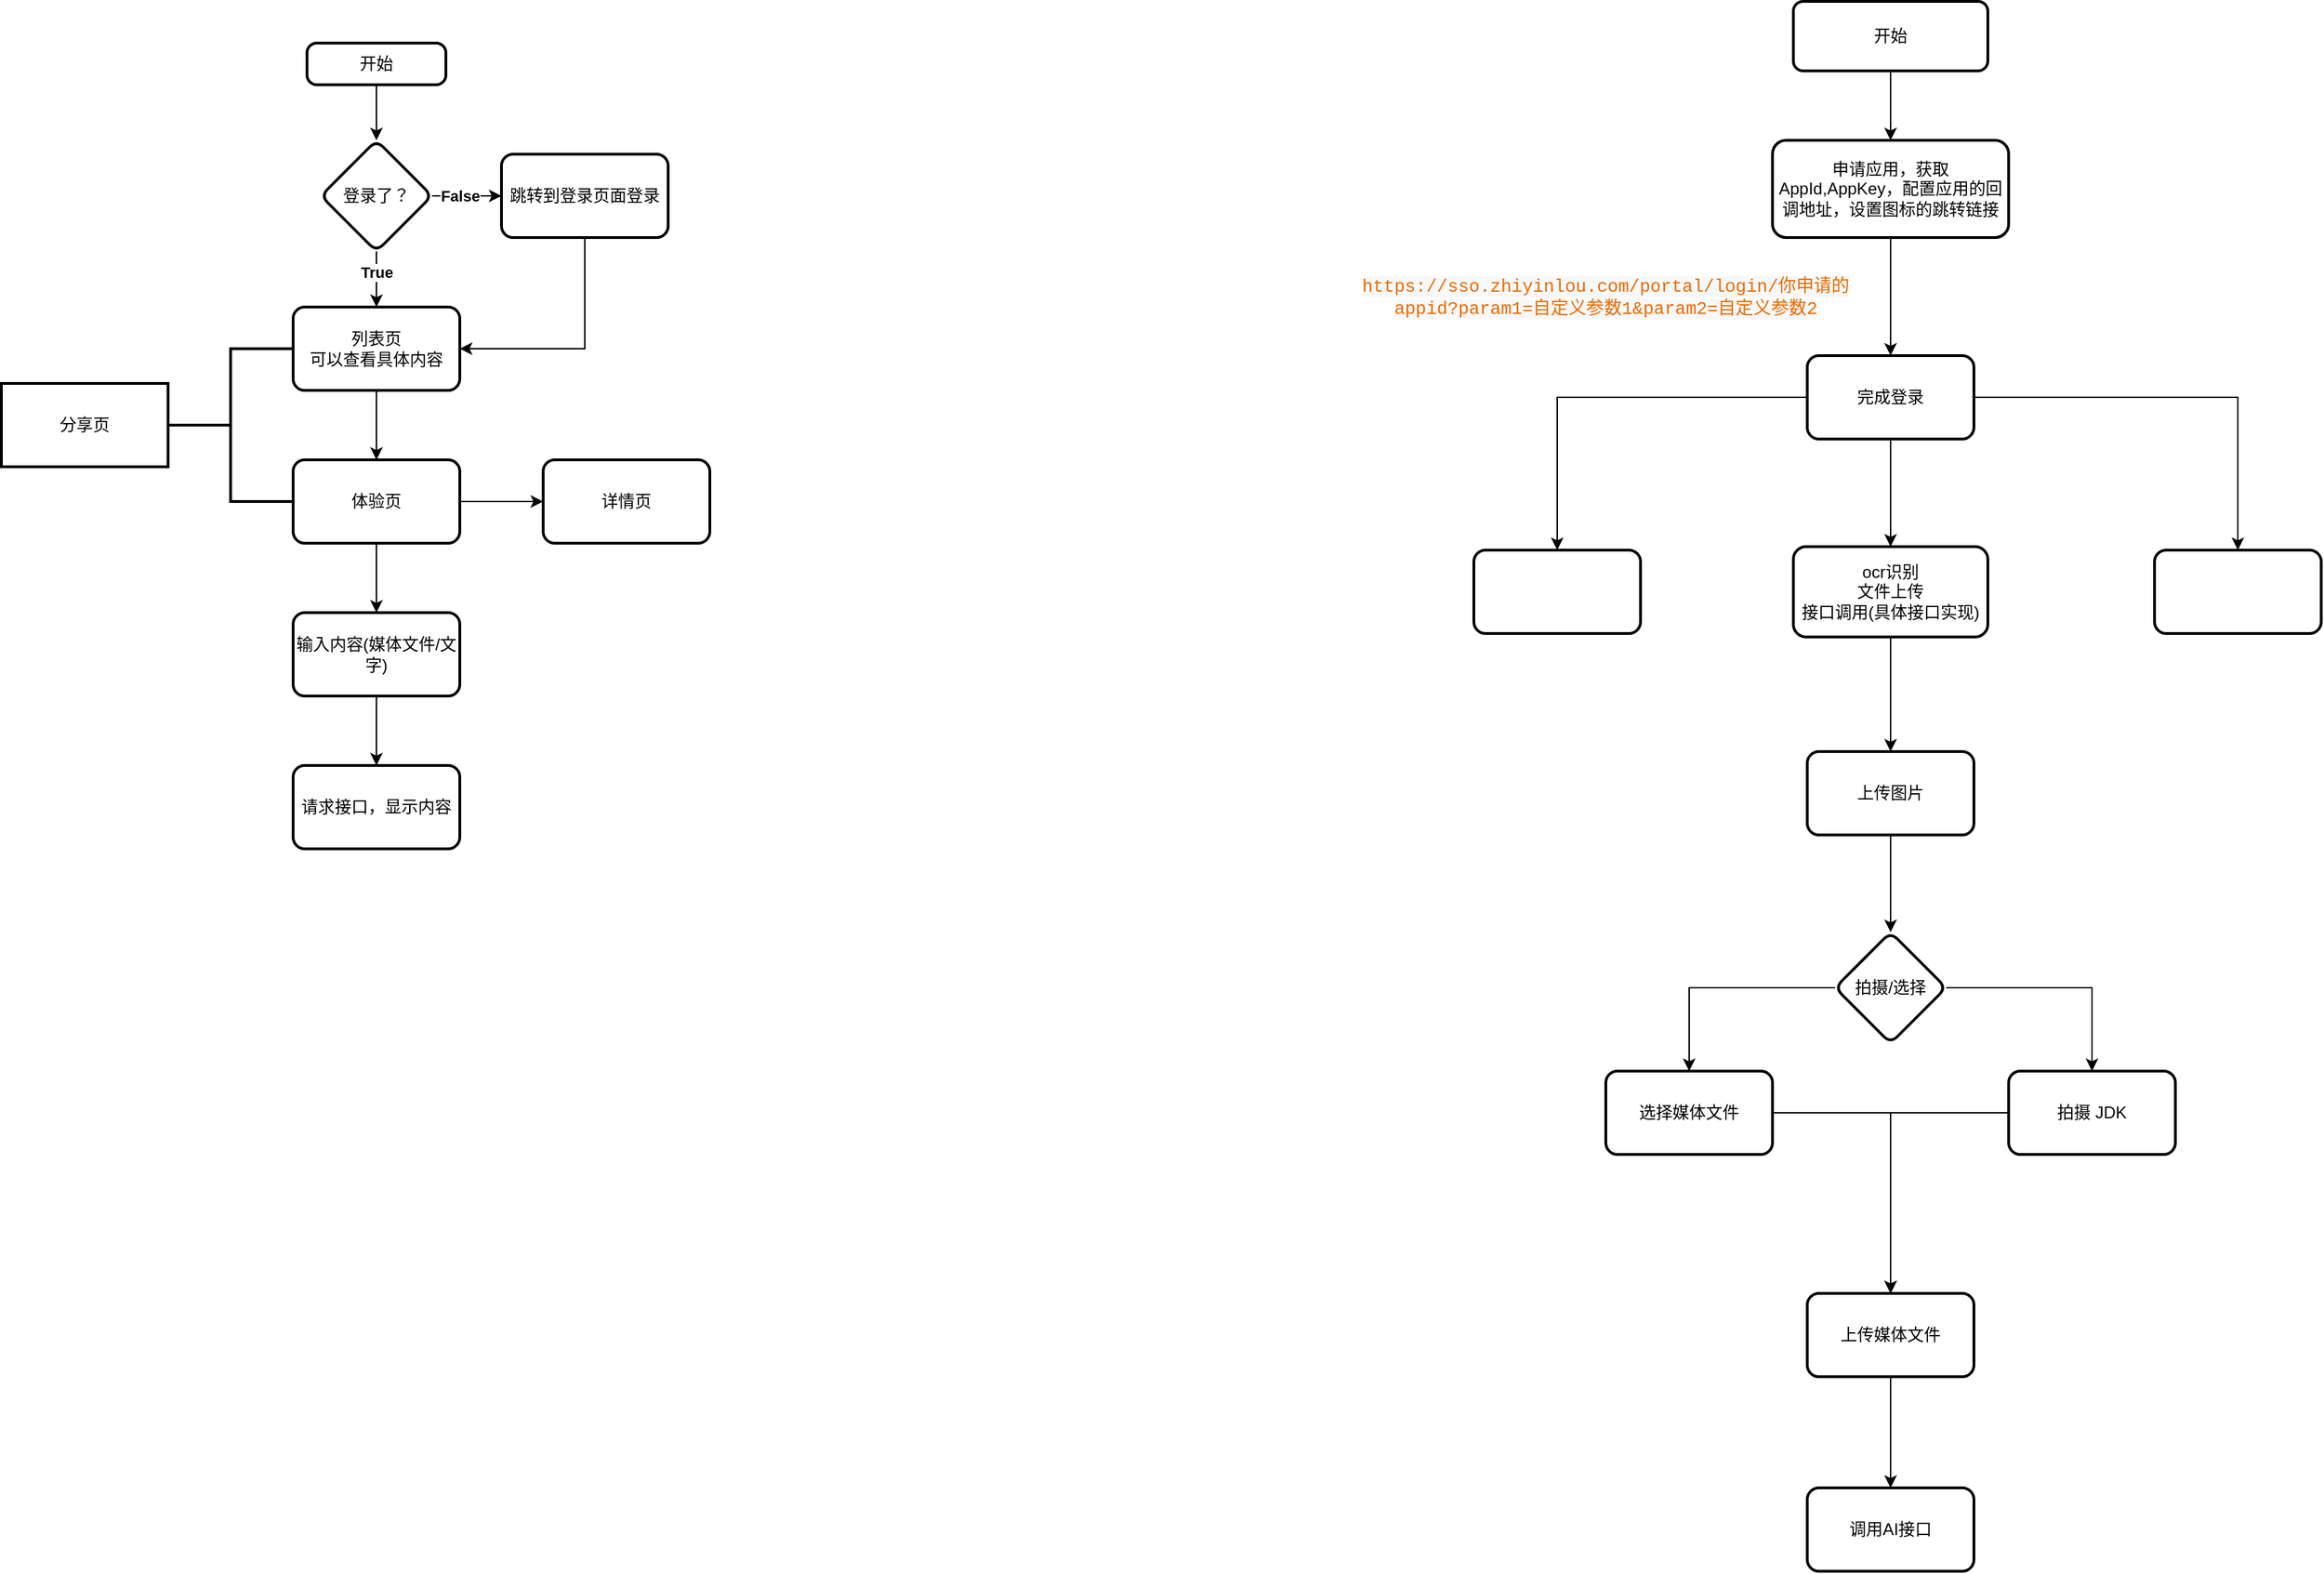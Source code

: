 <mxfile version="14.7.3" type="github">
  <diagram id="-9txFbedZ_HAj2P2Yp_4" name="Page-1">
    <mxGraphModel dx="1346" dy="936" grid="1" gridSize="10" guides="1" tooltips="1" connect="1" arrows="1" fold="1" page="0" pageScale="1" pageWidth="827" pageHeight="1169" math="0" shadow="0">
      <root>
        <mxCell id="0" />
        <mxCell id="1" parent="0" />
        <mxCell id="Ib_39vfmiWtISZfq1gjp-3" value="" style="edgeStyle=orthogonalEdgeStyle;rounded=0;orthogonalLoop=1;jettySize=auto;html=1;" parent="1" source="Ib_39vfmiWtISZfq1gjp-1" target="Ib_39vfmiWtISZfq1gjp-2" edge="1">
          <mxGeometry relative="1" as="geometry" />
        </mxCell>
        <mxCell id="Ib_39vfmiWtISZfq1gjp-1" value="开始" style="rounded=1;whiteSpace=wrap;html=1;absoluteArcSize=1;arcSize=14;strokeWidth=2;" parent="1" vertex="1">
          <mxGeometry x="-140" y="-260" width="100" height="30" as="geometry" />
        </mxCell>
        <mxCell id="Ib_39vfmiWtISZfq1gjp-5" value="" style="edgeStyle=orthogonalEdgeStyle;rounded=0;orthogonalLoop=1;jettySize=auto;html=1;" parent="1" source="Ib_39vfmiWtISZfq1gjp-2" target="Ib_39vfmiWtISZfq1gjp-4" edge="1">
          <mxGeometry relative="1" as="geometry" />
        </mxCell>
        <mxCell id="Ib_39vfmiWtISZfq1gjp-6" value="True" style="edgeLabel;html=1;align=center;verticalAlign=middle;resizable=0;points=[];fontStyle=1" parent="Ib_39vfmiWtISZfq1gjp-5" vertex="1" connectable="0">
          <mxGeometry x="-0.267" relative="1" as="geometry">
            <mxPoint as="offset" />
          </mxGeometry>
        </mxCell>
        <mxCell id="Ib_39vfmiWtISZfq1gjp-8" value="" style="edgeStyle=orthogonalEdgeStyle;rounded=0;orthogonalLoop=1;jettySize=auto;html=1;" parent="1" source="Ib_39vfmiWtISZfq1gjp-2" target="Ib_39vfmiWtISZfq1gjp-7" edge="1">
          <mxGeometry relative="1" as="geometry" />
        </mxCell>
        <mxCell id="Ib_39vfmiWtISZfq1gjp-10" value="False" style="edgeLabel;html=1;align=center;verticalAlign=middle;resizable=0;points=[];fontStyle=1" parent="Ib_39vfmiWtISZfq1gjp-8" vertex="1" connectable="0">
          <mxGeometry x="-0.04" y="-1" relative="1" as="geometry">
            <mxPoint x="-4" y="-1" as="offset" />
          </mxGeometry>
        </mxCell>
        <mxCell id="Ib_39vfmiWtISZfq1gjp-2" value="登录了？" style="rhombus;whiteSpace=wrap;html=1;rounded=1;strokeWidth=2;arcSize=14;" parent="1" vertex="1">
          <mxGeometry x="-130" y="-190" width="80" height="80" as="geometry" />
        </mxCell>
        <mxCell id="Ib_39vfmiWtISZfq1gjp-13" value="" style="edgeStyle=orthogonalEdgeStyle;rounded=0;orthogonalLoop=1;jettySize=auto;html=1;" parent="1" source="Ib_39vfmiWtISZfq1gjp-4" target="Ib_39vfmiWtISZfq1gjp-12" edge="1">
          <mxGeometry relative="1" as="geometry" />
        </mxCell>
        <mxCell id="Ib_39vfmiWtISZfq1gjp-4" value="列表页&lt;br&gt;可以查看具体内容" style="whiteSpace=wrap;html=1;rounded=1;strokeWidth=2;arcSize=14;" parent="1" vertex="1">
          <mxGeometry x="-150" y="-70" width="120" height="60" as="geometry" />
        </mxCell>
        <mxCell id="Ib_39vfmiWtISZfq1gjp-9" style="edgeStyle=orthogonalEdgeStyle;rounded=0;orthogonalLoop=1;jettySize=auto;html=1;exitX=0.5;exitY=1;exitDx=0;exitDy=0;entryX=1;entryY=0.5;entryDx=0;entryDy=0;" parent="1" source="Ib_39vfmiWtISZfq1gjp-7" target="Ib_39vfmiWtISZfq1gjp-4" edge="1">
          <mxGeometry relative="1" as="geometry" />
        </mxCell>
        <mxCell id="Ib_39vfmiWtISZfq1gjp-7" value="跳转到登录页面登录" style="whiteSpace=wrap;html=1;rounded=1;strokeWidth=2;arcSize=14;" parent="1" vertex="1">
          <mxGeometry y="-180" width="120" height="60" as="geometry" />
        </mxCell>
        <mxCell id="Ib_39vfmiWtISZfq1gjp-15" value="" style="edgeStyle=orthogonalEdgeStyle;rounded=0;orthogonalLoop=1;jettySize=auto;html=1;" parent="1" source="Ib_39vfmiWtISZfq1gjp-12" target="Ib_39vfmiWtISZfq1gjp-14" edge="1">
          <mxGeometry relative="1" as="geometry" />
        </mxCell>
        <mxCell id="Ib_39vfmiWtISZfq1gjp-19" value="" style="edgeStyle=orthogonalEdgeStyle;rounded=0;orthogonalLoop=1;jettySize=auto;html=1;" parent="1" source="Ib_39vfmiWtISZfq1gjp-12" target="Ib_39vfmiWtISZfq1gjp-18" edge="1">
          <mxGeometry relative="1" as="geometry" />
        </mxCell>
        <mxCell id="Ib_39vfmiWtISZfq1gjp-12" value="体验页" style="whiteSpace=wrap;html=1;rounded=1;strokeWidth=2;arcSize=14;" parent="1" vertex="1">
          <mxGeometry x="-150" y="40" width="120" height="60" as="geometry" />
        </mxCell>
        <mxCell id="Ib_39vfmiWtISZfq1gjp-17" value="" style="edgeStyle=orthogonalEdgeStyle;rounded=0;orthogonalLoop=1;jettySize=auto;html=1;" parent="1" source="Ib_39vfmiWtISZfq1gjp-14" target="Ib_39vfmiWtISZfq1gjp-16" edge="1">
          <mxGeometry relative="1" as="geometry" />
        </mxCell>
        <mxCell id="Ib_39vfmiWtISZfq1gjp-14" value="输入内容(媒体文件/文字)" style="whiteSpace=wrap;html=1;rounded=1;strokeWidth=2;arcSize=14;" parent="1" vertex="1">
          <mxGeometry x="-150" y="150" width="120" height="60" as="geometry" />
        </mxCell>
        <mxCell id="Ib_39vfmiWtISZfq1gjp-16" value="请求接口，显示内容" style="whiteSpace=wrap;html=1;rounded=1;strokeWidth=2;arcSize=14;" parent="1" vertex="1">
          <mxGeometry x="-150" y="260" width="120" height="60" as="geometry" />
        </mxCell>
        <mxCell id="Ib_39vfmiWtISZfq1gjp-18" value="详情页" style="whiteSpace=wrap;html=1;rounded=1;strokeWidth=2;arcSize=14;" parent="1" vertex="1">
          <mxGeometry x="30" y="40" width="120" height="60" as="geometry" />
        </mxCell>
        <mxCell id="Ib_39vfmiWtISZfq1gjp-20" value="" style="strokeWidth=2;html=1;shape=mxgraph.flowchart.annotation_2;align=left;labelPosition=right;pointerEvents=1;" parent="1" vertex="1">
          <mxGeometry x="-240" y="-40" width="90" height="110" as="geometry" />
        </mxCell>
        <mxCell id="Ib_39vfmiWtISZfq1gjp-21" value="分享页" style="whiteSpace=wrap;html=1;align=center;strokeWidth=2;rounded=0;shadow=0;" parent="1" vertex="1">
          <mxGeometry x="-360" y="-15" width="120" height="60" as="geometry" />
        </mxCell>
        <mxCell id="kHVaj7a_OxEphvGJ10V0-3" value="" style="edgeStyle=orthogonalEdgeStyle;rounded=0;orthogonalLoop=1;jettySize=auto;html=1;" parent="1" source="kHVaj7a_OxEphvGJ10V0-1" target="kHVaj7a_OxEphvGJ10V0-2" edge="1">
          <mxGeometry relative="1" as="geometry" />
        </mxCell>
        <mxCell id="kHVaj7a_OxEphvGJ10V0-1" value="开始" style="rounded=1;whiteSpace=wrap;html=1;absoluteArcSize=1;arcSize=14;strokeWidth=2;" parent="1" vertex="1">
          <mxGeometry x="930" y="-290" width="140" height="50" as="geometry" />
        </mxCell>
        <mxCell id="WPL76zGO6GGxPeFvwat_-2" value="" style="edgeStyle=orthogonalEdgeStyle;rounded=0;orthogonalLoop=1;jettySize=auto;html=1;" edge="1" parent="1" source="kHVaj7a_OxEphvGJ10V0-2" target="WPL76zGO6GGxPeFvwat_-1">
          <mxGeometry relative="1" as="geometry" />
        </mxCell>
        <mxCell id="kHVaj7a_OxEphvGJ10V0-2" value="申请应用，获取AppId,AppKey，配置应用的回调地址，设置图标的跳转链接" style="whiteSpace=wrap;html=1;rounded=1;strokeWidth=2;arcSize=14;" parent="1" vertex="1">
          <mxGeometry x="915" y="-190" width="170" height="70" as="geometry" />
        </mxCell>
        <mxCell id="WPL76zGO6GGxPeFvwat_-4" value="" style="edgeStyle=orthogonalEdgeStyle;rounded=0;orthogonalLoop=1;jettySize=auto;html=1;" edge="1" parent="1" source="WPL76zGO6GGxPeFvwat_-1" target="WPL76zGO6GGxPeFvwat_-3">
          <mxGeometry relative="1" as="geometry" />
        </mxCell>
        <mxCell id="WPL76zGO6GGxPeFvwat_-8" value="" style="edgeStyle=orthogonalEdgeStyle;rounded=0;orthogonalLoop=1;jettySize=auto;html=1;" edge="1" parent="1" source="WPL76zGO6GGxPeFvwat_-1" target="WPL76zGO6GGxPeFvwat_-7">
          <mxGeometry relative="1" as="geometry" />
        </mxCell>
        <mxCell id="WPL76zGO6GGxPeFvwat_-10" value="" style="edgeStyle=orthogonalEdgeStyle;rounded=0;orthogonalLoop=1;jettySize=auto;html=1;" edge="1" parent="1" source="WPL76zGO6GGxPeFvwat_-1" target="WPL76zGO6GGxPeFvwat_-9">
          <mxGeometry relative="1" as="geometry" />
        </mxCell>
        <mxCell id="WPL76zGO6GGxPeFvwat_-1" value="完成登录" style="whiteSpace=wrap;html=1;rounded=1;strokeWidth=2;arcSize=14;" vertex="1" parent="1">
          <mxGeometry x="940" y="-35" width="120" height="60" as="geometry" />
        </mxCell>
        <mxCell id="WPL76zGO6GGxPeFvwat_-12" value="" style="edgeStyle=orthogonalEdgeStyle;rounded=0;orthogonalLoop=1;jettySize=auto;html=1;" edge="1" parent="1" source="WPL76zGO6GGxPeFvwat_-3" target="WPL76zGO6GGxPeFvwat_-11">
          <mxGeometry relative="1" as="geometry" />
        </mxCell>
        <mxCell id="WPL76zGO6GGxPeFvwat_-3" value="ocr识别&lt;br&gt;文件上传&lt;br&gt;接口调用(具体接口实现)" style="whiteSpace=wrap;html=1;rounded=1;strokeWidth=2;arcSize=14;" vertex="1" parent="1">
          <mxGeometry x="930" y="102.5" width="140" height="65" as="geometry" />
        </mxCell>
        <mxCell id="WPL76zGO6GGxPeFvwat_-6" value="&lt;meta charset=&quot;utf-8&quot;&gt;&lt;span style=&quot;color: rgb(233, 105, 0); font-family: &amp;quot;roboto mono&amp;quot;, monaco, courier, monospace; font-size: 12.8px; font-style: normal; font-weight: 400; letter-spacing: normal; text-align: left; text-indent: 0px; text-transform: none; word-spacing: 0.8px; background-color: rgb(248, 248, 248); display: inline; float: none;&quot;&gt;https://sso.zhiyinlou.com/portal/login/你申请的appid?param1=自定义参数1&amp;amp;param2=自定义参数2&lt;/span&gt;" style="text;html=1;strokeColor=none;fillColor=none;align=center;verticalAlign=middle;whiteSpace=wrap;rounded=0;" vertex="1" parent="1">
          <mxGeometry x="600" y="-110" width="390" height="65" as="geometry" />
        </mxCell>
        <mxCell id="WPL76zGO6GGxPeFvwat_-7" value="" style="whiteSpace=wrap;html=1;rounded=1;strokeWidth=2;arcSize=14;" vertex="1" parent="1">
          <mxGeometry x="700" y="105" width="120" height="60" as="geometry" />
        </mxCell>
        <mxCell id="WPL76zGO6GGxPeFvwat_-9" value="" style="whiteSpace=wrap;html=1;rounded=1;strokeWidth=2;arcSize=14;" vertex="1" parent="1">
          <mxGeometry x="1190" y="105" width="120" height="60" as="geometry" />
        </mxCell>
        <mxCell id="WPL76zGO6GGxPeFvwat_-14" value="" style="edgeStyle=orthogonalEdgeStyle;rounded=0;orthogonalLoop=1;jettySize=auto;html=1;" edge="1" parent="1" source="WPL76zGO6GGxPeFvwat_-11" target="WPL76zGO6GGxPeFvwat_-13">
          <mxGeometry relative="1" as="geometry" />
        </mxCell>
        <mxCell id="WPL76zGO6GGxPeFvwat_-11" value="上传图片" style="whiteSpace=wrap;html=1;rounded=1;strokeWidth=2;arcSize=14;" vertex="1" parent="1">
          <mxGeometry x="940" y="250" width="120" height="60" as="geometry" />
        </mxCell>
        <mxCell id="WPL76zGO6GGxPeFvwat_-16" value="" style="edgeStyle=orthogonalEdgeStyle;rounded=0;orthogonalLoop=1;jettySize=auto;html=1;" edge="1" parent="1" source="WPL76zGO6GGxPeFvwat_-13" target="WPL76zGO6GGxPeFvwat_-15">
          <mxGeometry relative="1" as="geometry" />
        </mxCell>
        <mxCell id="WPL76zGO6GGxPeFvwat_-18" value="" style="edgeStyle=orthogonalEdgeStyle;rounded=0;orthogonalLoop=1;jettySize=auto;html=1;" edge="1" parent="1" source="WPL76zGO6GGxPeFvwat_-13" target="WPL76zGO6GGxPeFvwat_-17">
          <mxGeometry relative="1" as="geometry" />
        </mxCell>
        <mxCell id="WPL76zGO6GGxPeFvwat_-13" value="拍摄/选择" style="rhombus;whiteSpace=wrap;html=1;rounded=1;strokeWidth=2;arcSize=14;" vertex="1" parent="1">
          <mxGeometry x="960" y="380" width="80" height="80" as="geometry" />
        </mxCell>
        <mxCell id="WPL76zGO6GGxPeFvwat_-24" style="edgeStyle=orthogonalEdgeStyle;rounded=0;orthogonalLoop=1;jettySize=auto;html=1;exitX=0;exitY=0.5;exitDx=0;exitDy=0;entryX=0.5;entryY=0;entryDx=0;entryDy=0;" edge="1" parent="1" source="WPL76zGO6GGxPeFvwat_-15" target="WPL76zGO6GGxPeFvwat_-20">
          <mxGeometry relative="1" as="geometry">
            <Array as="points">
              <mxPoint x="1000" y="510" />
            </Array>
          </mxGeometry>
        </mxCell>
        <mxCell id="WPL76zGO6GGxPeFvwat_-15" value="拍摄 JDK" style="whiteSpace=wrap;html=1;rounded=1;strokeWidth=2;arcSize=14;" vertex="1" parent="1">
          <mxGeometry x="1085" y="480" width="120" height="60" as="geometry" />
        </mxCell>
        <mxCell id="WPL76zGO6GGxPeFvwat_-21" value="" style="edgeStyle=orthogonalEdgeStyle;rounded=0;orthogonalLoop=1;jettySize=auto;html=1;" edge="1" parent="1" source="WPL76zGO6GGxPeFvwat_-17" target="WPL76zGO6GGxPeFvwat_-20">
          <mxGeometry relative="1" as="geometry" />
        </mxCell>
        <mxCell id="WPL76zGO6GGxPeFvwat_-17" value="选择媒体文件" style="whiteSpace=wrap;html=1;rounded=1;strokeWidth=2;arcSize=14;" vertex="1" parent="1">
          <mxGeometry x="795" y="480" width="120" height="60" as="geometry" />
        </mxCell>
        <mxCell id="WPL76zGO6GGxPeFvwat_-26" value="" style="edgeStyle=orthogonalEdgeStyle;rounded=0;orthogonalLoop=1;jettySize=auto;html=1;" edge="1" parent="1" source="WPL76zGO6GGxPeFvwat_-20" target="WPL76zGO6GGxPeFvwat_-25">
          <mxGeometry relative="1" as="geometry" />
        </mxCell>
        <mxCell id="WPL76zGO6GGxPeFvwat_-20" value="上传媒体文件" style="whiteSpace=wrap;html=1;rounded=1;strokeWidth=2;arcSize=14;" vertex="1" parent="1">
          <mxGeometry x="940" y="640" width="120" height="60" as="geometry" />
        </mxCell>
        <mxCell id="WPL76zGO6GGxPeFvwat_-25" value="调用AI接口" style="whiteSpace=wrap;html=1;rounded=1;strokeWidth=2;arcSize=14;" vertex="1" parent="1">
          <mxGeometry x="940" y="780" width="120" height="60" as="geometry" />
        </mxCell>
      </root>
    </mxGraphModel>
  </diagram>
</mxfile>
